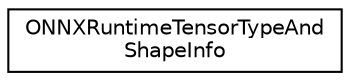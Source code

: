 digraph "Graphical Class Hierarchy"
{
  edge [fontname="Helvetica",fontsize="10",labelfontname="Helvetica",labelfontsize="10"];
  node [fontname="Helvetica",fontsize="10",shape=record];
  rankdir="LR";
  Node0 [label="ONNXRuntimeTensorTypeAnd\lShapeInfo",height=0.2,width=0.4,color="black", fillcolor="white", style="filled",URL="$structONNXRuntimeTensorTypeAndShapeInfo.html"];
}
